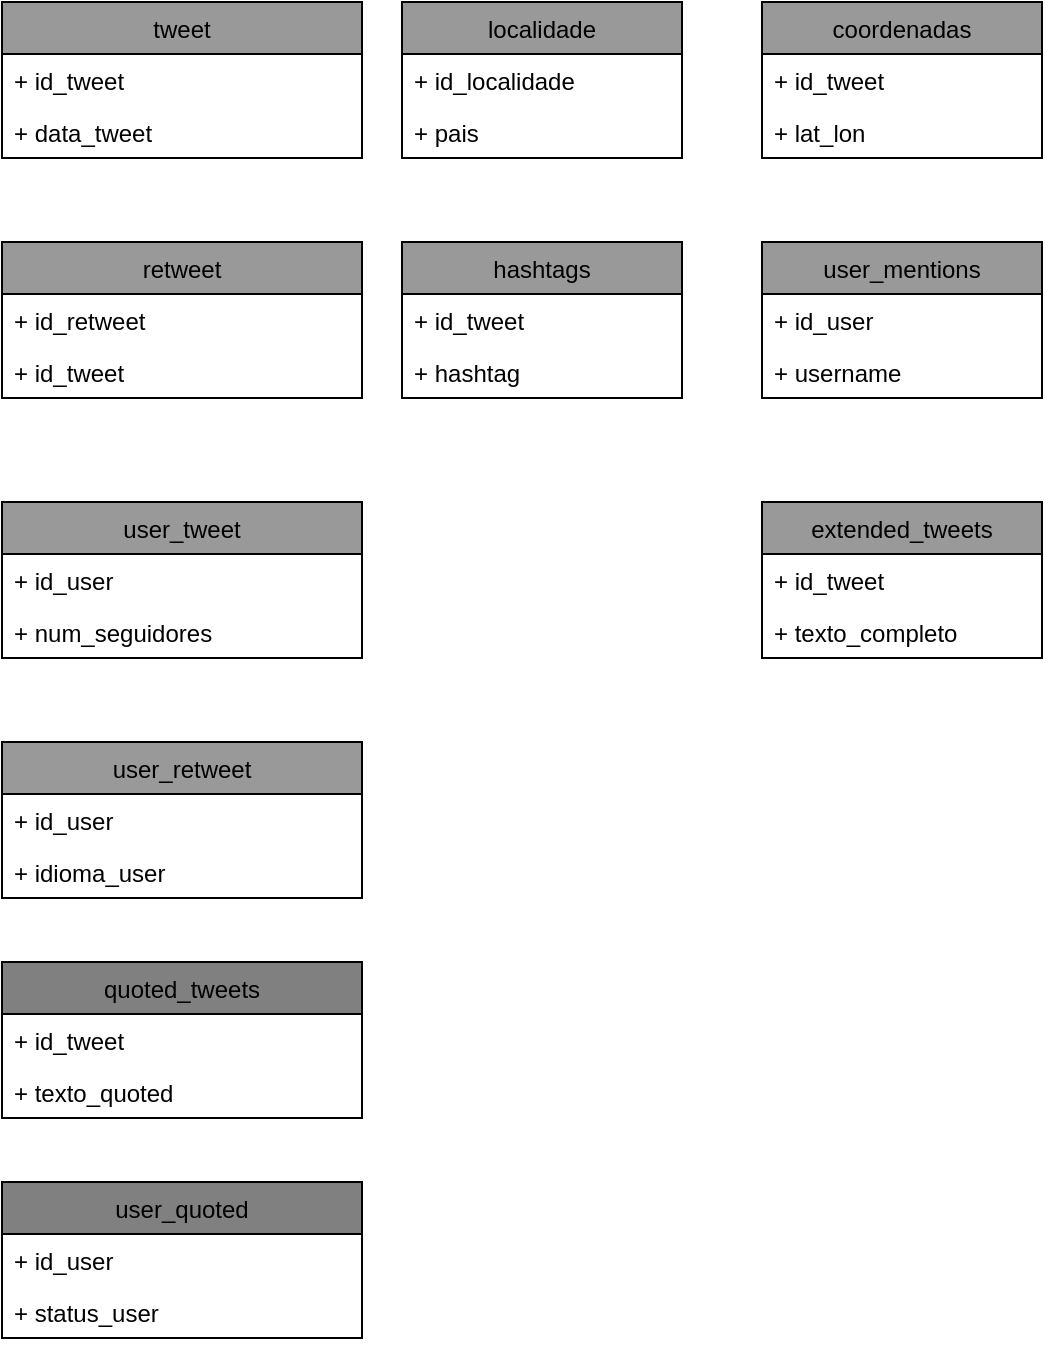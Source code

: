 <mxfile version="16.2.7" type="github">
  <diagram id="fv4zWys8BfYoJ0vQGtba" name="Page-1">
    <mxGraphModel dx="868" dy="520" grid="1" gridSize="10" guides="1" tooltips="1" connect="1" arrows="1" fold="1" page="1" pageScale="1" pageWidth="827" pageHeight="1169" math="0" shadow="0">
      <root>
        <mxCell id="0" />
        <mxCell id="1" parent="0" />
        <mxCell id="Clvi0p8R-WR4ALfsTh6E-5" value="tweet" style="swimlane;fontStyle=0;childLayout=stackLayout;horizontal=1;startSize=26;fillColor=#999999;horizontalStack=0;resizeParent=1;resizeParentMax=0;resizeLast=0;collapsible=1;marginBottom=0;" vertex="1" parent="1">
          <mxGeometry x="60" y="40" width="180" height="78" as="geometry" />
        </mxCell>
        <mxCell id="Clvi0p8R-WR4ALfsTh6E-6" value="+ id_tweet" style="text;strokeColor=none;fillColor=none;align=left;verticalAlign=top;spacingLeft=4;spacingRight=4;overflow=hidden;rotatable=0;points=[[0,0.5],[1,0.5]];portConstraint=eastwest;" vertex="1" parent="Clvi0p8R-WR4ALfsTh6E-5">
          <mxGeometry y="26" width="180" height="26" as="geometry" />
        </mxCell>
        <mxCell id="Clvi0p8R-WR4ALfsTh6E-7" value="+ data_tweet" style="text;strokeColor=none;fillColor=none;align=left;verticalAlign=top;spacingLeft=4;spacingRight=4;overflow=hidden;rotatable=0;points=[[0,0.5],[1,0.5]];portConstraint=eastwest;" vertex="1" parent="Clvi0p8R-WR4ALfsTh6E-5">
          <mxGeometry y="52" width="180" height="26" as="geometry" />
        </mxCell>
        <mxCell id="Clvi0p8R-WR4ALfsTh6E-9" value="retweet" style="swimlane;fontStyle=0;childLayout=stackLayout;horizontal=1;startSize=26;fillColor=#999999;horizontalStack=0;resizeParent=1;resizeParentMax=0;resizeLast=0;collapsible=1;marginBottom=0;" vertex="1" parent="1">
          <mxGeometry x="60" y="160" width="180" height="78" as="geometry" />
        </mxCell>
        <mxCell id="Clvi0p8R-WR4ALfsTh6E-10" value="+ id_retweet" style="text;strokeColor=none;fillColor=none;align=left;verticalAlign=top;spacingLeft=4;spacingRight=4;overflow=hidden;rotatable=0;points=[[0,0.5],[1,0.5]];portConstraint=eastwest;" vertex="1" parent="Clvi0p8R-WR4ALfsTh6E-9">
          <mxGeometry y="26" width="180" height="26" as="geometry" />
        </mxCell>
        <mxCell id="Clvi0p8R-WR4ALfsTh6E-11" value="+ id_tweet" style="text;strokeColor=none;fillColor=none;align=left;verticalAlign=top;spacingLeft=4;spacingRight=4;overflow=hidden;rotatable=0;points=[[0,0.5],[1,0.5]];portConstraint=eastwest;" vertex="1" parent="Clvi0p8R-WR4ALfsTh6E-9">
          <mxGeometry y="52" width="180" height="26" as="geometry" />
        </mxCell>
        <mxCell id="Clvi0p8R-WR4ALfsTh6E-13" value="user_tweet" style="swimlane;fontStyle=0;childLayout=stackLayout;horizontal=1;startSize=26;fillColor=#999999;horizontalStack=0;resizeParent=1;resizeParentMax=0;resizeLast=0;collapsible=1;marginBottom=0;" vertex="1" parent="1">
          <mxGeometry x="60" y="290" width="180" height="78" as="geometry" />
        </mxCell>
        <mxCell id="Clvi0p8R-WR4ALfsTh6E-14" value="+ id_user" style="text;strokeColor=none;fillColor=none;align=left;verticalAlign=top;spacingLeft=4;spacingRight=4;overflow=hidden;rotatable=0;points=[[0,0.5],[1,0.5]];portConstraint=eastwest;" vertex="1" parent="Clvi0p8R-WR4ALfsTh6E-13">
          <mxGeometry y="26" width="180" height="26" as="geometry" />
        </mxCell>
        <mxCell id="Clvi0p8R-WR4ALfsTh6E-15" value="+ num_seguidores" style="text;strokeColor=none;fillColor=none;align=left;verticalAlign=top;spacingLeft=4;spacingRight=4;overflow=hidden;rotatable=0;points=[[0,0.5],[1,0.5]];portConstraint=eastwest;" vertex="1" parent="Clvi0p8R-WR4ALfsTh6E-13">
          <mxGeometry y="52" width="180" height="26" as="geometry" />
        </mxCell>
        <mxCell id="Clvi0p8R-WR4ALfsTh6E-17" value="user_retweet" style="swimlane;fontStyle=0;childLayout=stackLayout;horizontal=1;startSize=26;fillColor=#999999;horizontalStack=0;resizeParent=1;resizeParentMax=0;resizeLast=0;collapsible=1;marginBottom=0;" vertex="1" parent="1">
          <mxGeometry x="60" y="410" width="180" height="78" as="geometry" />
        </mxCell>
        <mxCell id="Clvi0p8R-WR4ALfsTh6E-18" value="+ id_user" style="text;strokeColor=none;fillColor=none;align=left;verticalAlign=top;spacingLeft=4;spacingRight=4;overflow=hidden;rotatable=0;points=[[0,0.5],[1,0.5]];portConstraint=eastwest;" vertex="1" parent="Clvi0p8R-WR4ALfsTh6E-17">
          <mxGeometry y="26" width="180" height="26" as="geometry" />
        </mxCell>
        <mxCell id="Clvi0p8R-WR4ALfsTh6E-19" value="+ idioma_user" style="text;strokeColor=none;fillColor=none;align=left;verticalAlign=top;spacingLeft=4;spacingRight=4;overflow=hidden;rotatable=0;points=[[0,0.5],[1,0.5]];portConstraint=eastwest;" vertex="1" parent="Clvi0p8R-WR4ALfsTh6E-17">
          <mxGeometry y="52" width="180" height="26" as="geometry" />
        </mxCell>
        <mxCell id="Clvi0p8R-WR4ALfsTh6E-21" value="quoted_tweets" style="swimlane;fontStyle=0;childLayout=stackLayout;horizontal=1;startSize=26;fillColor=#808080;horizontalStack=0;resizeParent=1;resizeParentMax=0;resizeLast=0;collapsible=1;marginBottom=0;" vertex="1" parent="1">
          <mxGeometry x="60" y="520" width="180" height="78" as="geometry" />
        </mxCell>
        <mxCell id="Clvi0p8R-WR4ALfsTh6E-22" value="+ id_tweet" style="text;strokeColor=none;fillColor=none;align=left;verticalAlign=top;spacingLeft=4;spacingRight=4;overflow=hidden;rotatable=0;points=[[0,0.5],[1,0.5]];portConstraint=eastwest;" vertex="1" parent="Clvi0p8R-WR4ALfsTh6E-21">
          <mxGeometry y="26" width="180" height="26" as="geometry" />
        </mxCell>
        <mxCell id="Clvi0p8R-WR4ALfsTh6E-23" value="+ texto_quoted" style="text;strokeColor=none;fillColor=none;align=left;verticalAlign=top;spacingLeft=4;spacingRight=4;overflow=hidden;rotatable=0;points=[[0,0.5],[1,0.5]];portConstraint=eastwest;" vertex="1" parent="Clvi0p8R-WR4ALfsTh6E-21">
          <mxGeometry y="52" width="180" height="26" as="geometry" />
        </mxCell>
        <mxCell id="Clvi0p8R-WR4ALfsTh6E-29" value="localidade" style="swimlane;fontStyle=0;childLayout=stackLayout;horizontal=1;startSize=26;fillColor=#999999;horizontalStack=0;resizeParent=1;resizeParentMax=0;resizeLast=0;collapsible=1;marginBottom=0;" vertex="1" parent="1">
          <mxGeometry x="260" y="40" width="140" height="78" as="geometry" />
        </mxCell>
        <mxCell id="Clvi0p8R-WR4ALfsTh6E-30" value="+ id_localidade" style="text;strokeColor=none;fillColor=none;align=left;verticalAlign=top;spacingLeft=4;spacingRight=4;overflow=hidden;rotatable=0;points=[[0,0.5],[1,0.5]];portConstraint=eastwest;" vertex="1" parent="Clvi0p8R-WR4ALfsTh6E-29">
          <mxGeometry y="26" width="140" height="26" as="geometry" />
        </mxCell>
        <mxCell id="Clvi0p8R-WR4ALfsTh6E-31" value="+ pais" style="text;strokeColor=none;fillColor=none;align=left;verticalAlign=top;spacingLeft=4;spacingRight=4;overflow=hidden;rotatable=0;points=[[0,0.5],[1,0.5]];portConstraint=eastwest;" vertex="1" parent="Clvi0p8R-WR4ALfsTh6E-29">
          <mxGeometry y="52" width="140" height="26" as="geometry" />
        </mxCell>
        <mxCell id="Clvi0p8R-WR4ALfsTh6E-33" value="hashtags" style="swimlane;fontStyle=0;childLayout=stackLayout;horizontal=1;startSize=26;fillColor=#999999;horizontalStack=0;resizeParent=1;resizeParentMax=0;resizeLast=0;collapsible=1;marginBottom=0;" vertex="1" parent="1">
          <mxGeometry x="260" y="160" width="140" height="78" as="geometry" />
        </mxCell>
        <mxCell id="Clvi0p8R-WR4ALfsTh6E-34" value="+ id_tweet" style="text;strokeColor=none;fillColor=none;align=left;verticalAlign=top;spacingLeft=4;spacingRight=4;overflow=hidden;rotatable=0;points=[[0,0.5],[1,0.5]];portConstraint=eastwest;" vertex="1" parent="Clvi0p8R-WR4ALfsTh6E-33">
          <mxGeometry y="26" width="140" height="26" as="geometry" />
        </mxCell>
        <mxCell id="Clvi0p8R-WR4ALfsTh6E-35" value="+ hashtag" style="text;strokeColor=none;fillColor=none;align=left;verticalAlign=top;spacingLeft=4;spacingRight=4;overflow=hidden;rotatable=0;points=[[0,0.5],[1,0.5]];portConstraint=eastwest;" vertex="1" parent="Clvi0p8R-WR4ALfsTh6E-33">
          <mxGeometry y="52" width="140" height="26" as="geometry" />
        </mxCell>
        <mxCell id="Clvi0p8R-WR4ALfsTh6E-37" value="coordenadas" style="swimlane;fontStyle=0;childLayout=stackLayout;horizontal=1;startSize=26;fillColor=#999999;horizontalStack=0;resizeParent=1;resizeParentMax=0;resizeLast=0;collapsible=1;marginBottom=0;" vertex="1" parent="1">
          <mxGeometry x="440" y="40" width="140" height="78" as="geometry" />
        </mxCell>
        <mxCell id="Clvi0p8R-WR4ALfsTh6E-38" value="+ id_tweet" style="text;strokeColor=none;fillColor=none;align=left;verticalAlign=top;spacingLeft=4;spacingRight=4;overflow=hidden;rotatable=0;points=[[0,0.5],[1,0.5]];portConstraint=eastwest;" vertex="1" parent="Clvi0p8R-WR4ALfsTh6E-37">
          <mxGeometry y="26" width="140" height="26" as="geometry" />
        </mxCell>
        <mxCell id="Clvi0p8R-WR4ALfsTh6E-39" value="+ lat_lon" style="text;strokeColor=none;fillColor=none;align=left;verticalAlign=top;spacingLeft=4;spacingRight=4;overflow=hidden;rotatable=0;points=[[0,0.5],[1,0.5]];portConstraint=eastwest;" vertex="1" parent="Clvi0p8R-WR4ALfsTh6E-37">
          <mxGeometry y="52" width="140" height="26" as="geometry" />
        </mxCell>
        <mxCell id="Clvi0p8R-WR4ALfsTh6E-41" value="user_mentions" style="swimlane;fontStyle=0;childLayout=stackLayout;horizontal=1;startSize=26;fillColor=#999999;horizontalStack=0;resizeParent=1;resizeParentMax=0;resizeLast=0;collapsible=1;marginBottom=0;" vertex="1" parent="1">
          <mxGeometry x="440" y="160" width="140" height="78" as="geometry" />
        </mxCell>
        <mxCell id="Clvi0p8R-WR4ALfsTh6E-42" value="+ id_user" style="text;strokeColor=none;fillColor=none;align=left;verticalAlign=top;spacingLeft=4;spacingRight=4;overflow=hidden;rotatable=0;points=[[0,0.5],[1,0.5]];portConstraint=eastwest;" vertex="1" parent="Clvi0p8R-WR4ALfsTh6E-41">
          <mxGeometry y="26" width="140" height="26" as="geometry" />
        </mxCell>
        <mxCell id="Clvi0p8R-WR4ALfsTh6E-43" value="+ username" style="text;strokeColor=none;fillColor=none;align=left;verticalAlign=top;spacingLeft=4;spacingRight=4;overflow=hidden;rotatable=0;points=[[0,0.5],[1,0.5]];portConstraint=eastwest;" vertex="1" parent="Clvi0p8R-WR4ALfsTh6E-41">
          <mxGeometry y="52" width="140" height="26" as="geometry" />
        </mxCell>
        <mxCell id="Clvi0p8R-WR4ALfsTh6E-45" value="extended_tweets" style="swimlane;fontStyle=0;childLayout=stackLayout;horizontal=1;startSize=26;fillColor=#999999;horizontalStack=0;resizeParent=1;resizeParentMax=0;resizeLast=0;collapsible=1;marginBottom=0;" vertex="1" parent="1">
          <mxGeometry x="440" y="290" width="140" height="78" as="geometry" />
        </mxCell>
        <mxCell id="Clvi0p8R-WR4ALfsTh6E-46" value="+ id_tweet" style="text;strokeColor=none;fillColor=none;align=left;verticalAlign=top;spacingLeft=4;spacingRight=4;overflow=hidden;rotatable=0;points=[[0,0.5],[1,0.5]];portConstraint=eastwest;" vertex="1" parent="Clvi0p8R-WR4ALfsTh6E-45">
          <mxGeometry y="26" width="140" height="26" as="geometry" />
        </mxCell>
        <mxCell id="Clvi0p8R-WR4ALfsTh6E-47" value="+ texto_completo" style="text;strokeColor=none;fillColor=none;align=left;verticalAlign=top;spacingLeft=4;spacingRight=4;overflow=hidden;rotatable=0;points=[[0,0.5],[1,0.5]];portConstraint=eastwest;" vertex="1" parent="Clvi0p8R-WR4ALfsTh6E-45">
          <mxGeometry y="52" width="140" height="26" as="geometry" />
        </mxCell>
        <mxCell id="Clvi0p8R-WR4ALfsTh6E-49" value="user_quoted" style="swimlane;fontStyle=0;childLayout=stackLayout;horizontal=1;startSize=26;fillColor=#808080;horizontalStack=0;resizeParent=1;resizeParentMax=0;resizeLast=0;collapsible=1;marginBottom=0;" vertex="1" parent="1">
          <mxGeometry x="60" y="630" width="180" height="78" as="geometry" />
        </mxCell>
        <mxCell id="Clvi0p8R-WR4ALfsTh6E-50" value="+ id_user" style="text;strokeColor=none;fillColor=none;align=left;verticalAlign=top;spacingLeft=4;spacingRight=4;overflow=hidden;rotatable=0;points=[[0,0.5],[1,0.5]];portConstraint=eastwest;" vertex="1" parent="Clvi0p8R-WR4ALfsTh6E-49">
          <mxGeometry y="26" width="180" height="26" as="geometry" />
        </mxCell>
        <mxCell id="Clvi0p8R-WR4ALfsTh6E-51" value="+ status_user" style="text;strokeColor=none;fillColor=none;align=left;verticalAlign=top;spacingLeft=4;spacingRight=4;overflow=hidden;rotatable=0;points=[[0,0.5],[1,0.5]];portConstraint=eastwest;" vertex="1" parent="Clvi0p8R-WR4ALfsTh6E-49">
          <mxGeometry y="52" width="180" height="26" as="geometry" />
        </mxCell>
      </root>
    </mxGraphModel>
  </diagram>
</mxfile>
